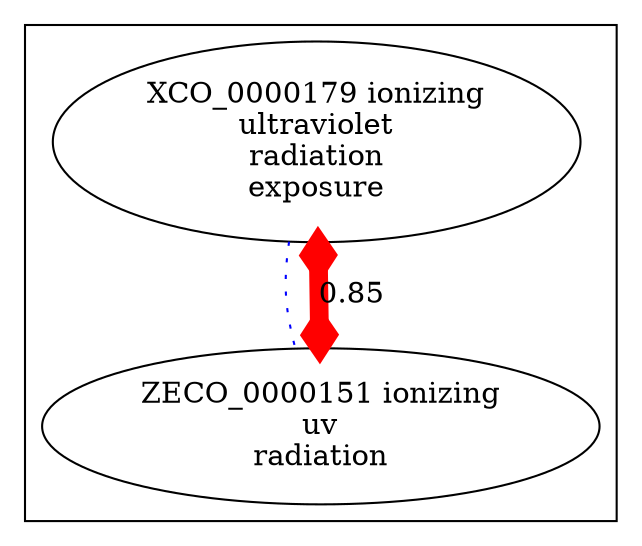 digraph cliquegraph {
subgraph cluster_ZECO_0000151 {ZECO_0000151 [ label="ZECO_0000151 ionizing
uv
radiation" ];
XCO_0000179 [ label="XCO_0000179 ionizing
ultraviolet
radiation
exposure" ];}
XCO_0000179 -> ZECO_0000151 [ arrowhead = none, penwidth=1, color=blue, label="", style=dotted]
XCO_0000179 -> ZECO_0000151 [ arrowhead = ediamond, penwidth=9, color=red, label="0.85", style=solid, arrowtail=ediamond, dir=both]
}